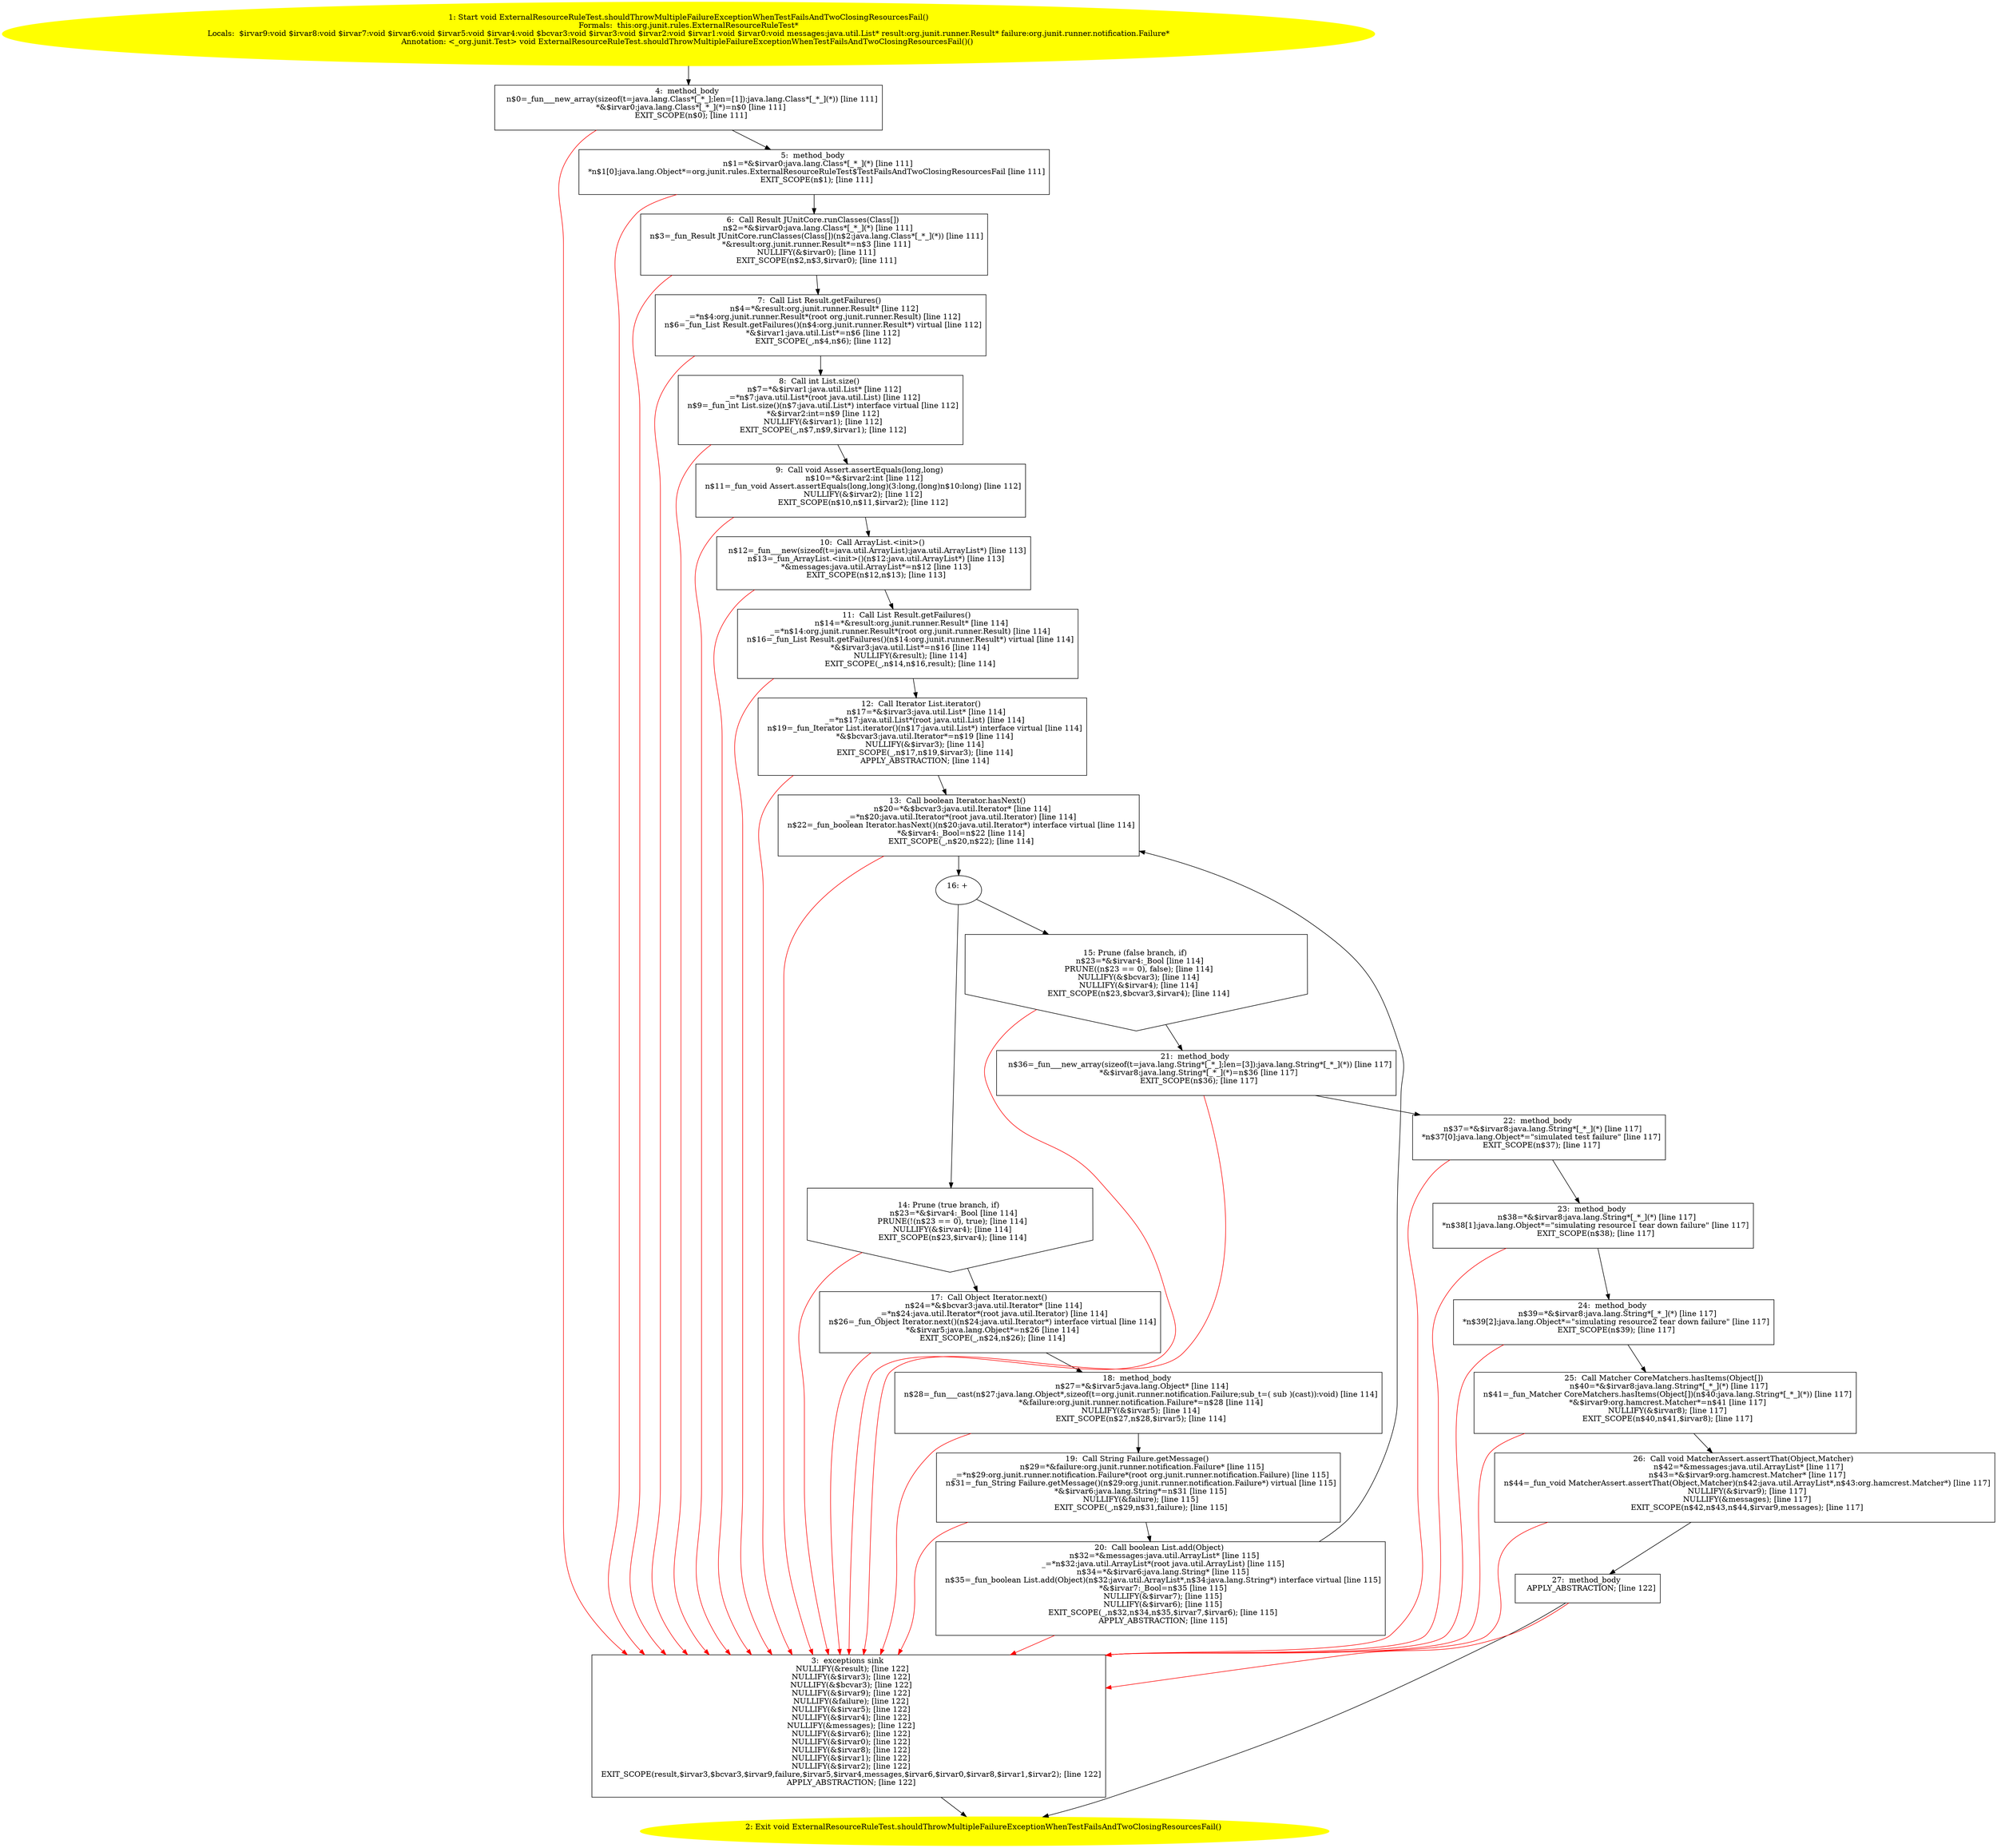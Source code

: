 /* @generated */
digraph cfg {
"org.junit.rules.ExternalResourceRuleTest.shouldThrowMultipleFailureExceptionWhenTestFailsAndTwoClosi.bf6d9b2c821e7cfa276c9d7b643176a3_1" [label="1: Start void ExternalResourceRuleTest.shouldThrowMultipleFailureExceptionWhenTestFailsAndTwoClosingResourcesFail()\nFormals:  this:org.junit.rules.ExternalResourceRuleTest*\nLocals:  $irvar9:void $irvar8:void $irvar7:void $irvar6:void $irvar5:void $irvar4:void $bcvar3:void $irvar3:void $irvar2:void $irvar1:void $irvar0:void messages:java.util.List* result:org.junit.runner.Result* failure:org.junit.runner.notification.Failure*\nAnnotation: <_org.junit.Test> void ExternalResourceRuleTest.shouldThrowMultipleFailureExceptionWhenTestFailsAndTwoClosingResourcesFail()() \n  " color=yellow style=filled]
	

	 "org.junit.rules.ExternalResourceRuleTest.shouldThrowMultipleFailureExceptionWhenTestFailsAndTwoClosi.bf6d9b2c821e7cfa276c9d7b643176a3_1" -> "org.junit.rules.ExternalResourceRuleTest.shouldThrowMultipleFailureExceptionWhenTestFailsAndTwoClosi.bf6d9b2c821e7cfa276c9d7b643176a3_4" ;
"org.junit.rules.ExternalResourceRuleTest.shouldThrowMultipleFailureExceptionWhenTestFailsAndTwoClosi.bf6d9b2c821e7cfa276c9d7b643176a3_2" [label="2: Exit void ExternalResourceRuleTest.shouldThrowMultipleFailureExceptionWhenTestFailsAndTwoClosingResourcesFail() \n  " color=yellow style=filled]
	

"org.junit.rules.ExternalResourceRuleTest.shouldThrowMultipleFailureExceptionWhenTestFailsAndTwoClosi.bf6d9b2c821e7cfa276c9d7b643176a3_3" [label="3:  exceptions sink \n   NULLIFY(&result); [line 122]\n  NULLIFY(&$irvar3); [line 122]\n  NULLIFY(&$bcvar3); [line 122]\n  NULLIFY(&$irvar9); [line 122]\n  NULLIFY(&failure); [line 122]\n  NULLIFY(&$irvar5); [line 122]\n  NULLIFY(&$irvar4); [line 122]\n  NULLIFY(&messages); [line 122]\n  NULLIFY(&$irvar6); [line 122]\n  NULLIFY(&$irvar0); [line 122]\n  NULLIFY(&$irvar8); [line 122]\n  NULLIFY(&$irvar1); [line 122]\n  NULLIFY(&$irvar2); [line 122]\n  EXIT_SCOPE(result,$irvar3,$bcvar3,$irvar9,failure,$irvar5,$irvar4,messages,$irvar6,$irvar0,$irvar8,$irvar1,$irvar2); [line 122]\n  APPLY_ABSTRACTION; [line 122]\n " shape="box"]
	

	 "org.junit.rules.ExternalResourceRuleTest.shouldThrowMultipleFailureExceptionWhenTestFailsAndTwoClosi.bf6d9b2c821e7cfa276c9d7b643176a3_3" -> "org.junit.rules.ExternalResourceRuleTest.shouldThrowMultipleFailureExceptionWhenTestFailsAndTwoClosi.bf6d9b2c821e7cfa276c9d7b643176a3_2" ;
"org.junit.rules.ExternalResourceRuleTest.shouldThrowMultipleFailureExceptionWhenTestFailsAndTwoClosi.bf6d9b2c821e7cfa276c9d7b643176a3_4" [label="4:  method_body \n   n$0=_fun___new_array(sizeof(t=java.lang.Class*[_*_];len=[1]):java.lang.Class*[_*_](*)) [line 111]\n  *&$irvar0:java.lang.Class*[_*_](*)=n$0 [line 111]\n  EXIT_SCOPE(n$0); [line 111]\n " shape="box"]
	

	 "org.junit.rules.ExternalResourceRuleTest.shouldThrowMultipleFailureExceptionWhenTestFailsAndTwoClosi.bf6d9b2c821e7cfa276c9d7b643176a3_4" -> "org.junit.rules.ExternalResourceRuleTest.shouldThrowMultipleFailureExceptionWhenTestFailsAndTwoClosi.bf6d9b2c821e7cfa276c9d7b643176a3_5" ;
	 "org.junit.rules.ExternalResourceRuleTest.shouldThrowMultipleFailureExceptionWhenTestFailsAndTwoClosi.bf6d9b2c821e7cfa276c9d7b643176a3_4" -> "org.junit.rules.ExternalResourceRuleTest.shouldThrowMultipleFailureExceptionWhenTestFailsAndTwoClosi.bf6d9b2c821e7cfa276c9d7b643176a3_3" [color="red" ];
"org.junit.rules.ExternalResourceRuleTest.shouldThrowMultipleFailureExceptionWhenTestFailsAndTwoClosi.bf6d9b2c821e7cfa276c9d7b643176a3_5" [label="5:  method_body \n   n$1=*&$irvar0:java.lang.Class*[_*_](*) [line 111]\n  *n$1[0]:java.lang.Object*=org.junit.rules.ExternalResourceRuleTest$TestFailsAndTwoClosingResourcesFail [line 111]\n  EXIT_SCOPE(n$1); [line 111]\n " shape="box"]
	

	 "org.junit.rules.ExternalResourceRuleTest.shouldThrowMultipleFailureExceptionWhenTestFailsAndTwoClosi.bf6d9b2c821e7cfa276c9d7b643176a3_5" -> "org.junit.rules.ExternalResourceRuleTest.shouldThrowMultipleFailureExceptionWhenTestFailsAndTwoClosi.bf6d9b2c821e7cfa276c9d7b643176a3_6" ;
	 "org.junit.rules.ExternalResourceRuleTest.shouldThrowMultipleFailureExceptionWhenTestFailsAndTwoClosi.bf6d9b2c821e7cfa276c9d7b643176a3_5" -> "org.junit.rules.ExternalResourceRuleTest.shouldThrowMultipleFailureExceptionWhenTestFailsAndTwoClosi.bf6d9b2c821e7cfa276c9d7b643176a3_3" [color="red" ];
"org.junit.rules.ExternalResourceRuleTest.shouldThrowMultipleFailureExceptionWhenTestFailsAndTwoClosi.bf6d9b2c821e7cfa276c9d7b643176a3_6" [label="6:  Call Result JUnitCore.runClasses(Class[]) \n   n$2=*&$irvar0:java.lang.Class*[_*_](*) [line 111]\n  n$3=_fun_Result JUnitCore.runClasses(Class[])(n$2:java.lang.Class*[_*_](*)) [line 111]\n  *&result:org.junit.runner.Result*=n$3 [line 111]\n  NULLIFY(&$irvar0); [line 111]\n  EXIT_SCOPE(n$2,n$3,$irvar0); [line 111]\n " shape="box"]
	

	 "org.junit.rules.ExternalResourceRuleTest.shouldThrowMultipleFailureExceptionWhenTestFailsAndTwoClosi.bf6d9b2c821e7cfa276c9d7b643176a3_6" -> "org.junit.rules.ExternalResourceRuleTest.shouldThrowMultipleFailureExceptionWhenTestFailsAndTwoClosi.bf6d9b2c821e7cfa276c9d7b643176a3_7" ;
	 "org.junit.rules.ExternalResourceRuleTest.shouldThrowMultipleFailureExceptionWhenTestFailsAndTwoClosi.bf6d9b2c821e7cfa276c9d7b643176a3_6" -> "org.junit.rules.ExternalResourceRuleTest.shouldThrowMultipleFailureExceptionWhenTestFailsAndTwoClosi.bf6d9b2c821e7cfa276c9d7b643176a3_3" [color="red" ];
"org.junit.rules.ExternalResourceRuleTest.shouldThrowMultipleFailureExceptionWhenTestFailsAndTwoClosi.bf6d9b2c821e7cfa276c9d7b643176a3_7" [label="7:  Call List Result.getFailures() \n   n$4=*&result:org.junit.runner.Result* [line 112]\n  _=*n$4:org.junit.runner.Result*(root org.junit.runner.Result) [line 112]\n  n$6=_fun_List Result.getFailures()(n$4:org.junit.runner.Result*) virtual [line 112]\n  *&$irvar1:java.util.List*=n$6 [line 112]\n  EXIT_SCOPE(_,n$4,n$6); [line 112]\n " shape="box"]
	

	 "org.junit.rules.ExternalResourceRuleTest.shouldThrowMultipleFailureExceptionWhenTestFailsAndTwoClosi.bf6d9b2c821e7cfa276c9d7b643176a3_7" -> "org.junit.rules.ExternalResourceRuleTest.shouldThrowMultipleFailureExceptionWhenTestFailsAndTwoClosi.bf6d9b2c821e7cfa276c9d7b643176a3_8" ;
	 "org.junit.rules.ExternalResourceRuleTest.shouldThrowMultipleFailureExceptionWhenTestFailsAndTwoClosi.bf6d9b2c821e7cfa276c9d7b643176a3_7" -> "org.junit.rules.ExternalResourceRuleTest.shouldThrowMultipleFailureExceptionWhenTestFailsAndTwoClosi.bf6d9b2c821e7cfa276c9d7b643176a3_3" [color="red" ];
"org.junit.rules.ExternalResourceRuleTest.shouldThrowMultipleFailureExceptionWhenTestFailsAndTwoClosi.bf6d9b2c821e7cfa276c9d7b643176a3_8" [label="8:  Call int List.size() \n   n$7=*&$irvar1:java.util.List* [line 112]\n  _=*n$7:java.util.List*(root java.util.List) [line 112]\n  n$9=_fun_int List.size()(n$7:java.util.List*) interface virtual [line 112]\n  *&$irvar2:int=n$9 [line 112]\n  NULLIFY(&$irvar1); [line 112]\n  EXIT_SCOPE(_,n$7,n$9,$irvar1); [line 112]\n " shape="box"]
	

	 "org.junit.rules.ExternalResourceRuleTest.shouldThrowMultipleFailureExceptionWhenTestFailsAndTwoClosi.bf6d9b2c821e7cfa276c9d7b643176a3_8" -> "org.junit.rules.ExternalResourceRuleTest.shouldThrowMultipleFailureExceptionWhenTestFailsAndTwoClosi.bf6d9b2c821e7cfa276c9d7b643176a3_9" ;
	 "org.junit.rules.ExternalResourceRuleTest.shouldThrowMultipleFailureExceptionWhenTestFailsAndTwoClosi.bf6d9b2c821e7cfa276c9d7b643176a3_8" -> "org.junit.rules.ExternalResourceRuleTest.shouldThrowMultipleFailureExceptionWhenTestFailsAndTwoClosi.bf6d9b2c821e7cfa276c9d7b643176a3_3" [color="red" ];
"org.junit.rules.ExternalResourceRuleTest.shouldThrowMultipleFailureExceptionWhenTestFailsAndTwoClosi.bf6d9b2c821e7cfa276c9d7b643176a3_9" [label="9:  Call void Assert.assertEquals(long,long) \n   n$10=*&$irvar2:int [line 112]\n  n$11=_fun_void Assert.assertEquals(long,long)(3:long,(long)n$10:long) [line 112]\n  NULLIFY(&$irvar2); [line 112]\n  EXIT_SCOPE(n$10,n$11,$irvar2); [line 112]\n " shape="box"]
	

	 "org.junit.rules.ExternalResourceRuleTest.shouldThrowMultipleFailureExceptionWhenTestFailsAndTwoClosi.bf6d9b2c821e7cfa276c9d7b643176a3_9" -> "org.junit.rules.ExternalResourceRuleTest.shouldThrowMultipleFailureExceptionWhenTestFailsAndTwoClosi.bf6d9b2c821e7cfa276c9d7b643176a3_10" ;
	 "org.junit.rules.ExternalResourceRuleTest.shouldThrowMultipleFailureExceptionWhenTestFailsAndTwoClosi.bf6d9b2c821e7cfa276c9d7b643176a3_9" -> "org.junit.rules.ExternalResourceRuleTest.shouldThrowMultipleFailureExceptionWhenTestFailsAndTwoClosi.bf6d9b2c821e7cfa276c9d7b643176a3_3" [color="red" ];
"org.junit.rules.ExternalResourceRuleTest.shouldThrowMultipleFailureExceptionWhenTestFailsAndTwoClosi.bf6d9b2c821e7cfa276c9d7b643176a3_10" [label="10:  Call ArrayList.<init>() \n   n$12=_fun___new(sizeof(t=java.util.ArrayList):java.util.ArrayList*) [line 113]\n  n$13=_fun_ArrayList.<init>()(n$12:java.util.ArrayList*) [line 113]\n  *&messages:java.util.ArrayList*=n$12 [line 113]\n  EXIT_SCOPE(n$12,n$13); [line 113]\n " shape="box"]
	

	 "org.junit.rules.ExternalResourceRuleTest.shouldThrowMultipleFailureExceptionWhenTestFailsAndTwoClosi.bf6d9b2c821e7cfa276c9d7b643176a3_10" -> "org.junit.rules.ExternalResourceRuleTest.shouldThrowMultipleFailureExceptionWhenTestFailsAndTwoClosi.bf6d9b2c821e7cfa276c9d7b643176a3_11" ;
	 "org.junit.rules.ExternalResourceRuleTest.shouldThrowMultipleFailureExceptionWhenTestFailsAndTwoClosi.bf6d9b2c821e7cfa276c9d7b643176a3_10" -> "org.junit.rules.ExternalResourceRuleTest.shouldThrowMultipleFailureExceptionWhenTestFailsAndTwoClosi.bf6d9b2c821e7cfa276c9d7b643176a3_3" [color="red" ];
"org.junit.rules.ExternalResourceRuleTest.shouldThrowMultipleFailureExceptionWhenTestFailsAndTwoClosi.bf6d9b2c821e7cfa276c9d7b643176a3_11" [label="11:  Call List Result.getFailures() \n   n$14=*&result:org.junit.runner.Result* [line 114]\n  _=*n$14:org.junit.runner.Result*(root org.junit.runner.Result) [line 114]\n  n$16=_fun_List Result.getFailures()(n$14:org.junit.runner.Result*) virtual [line 114]\n  *&$irvar3:java.util.List*=n$16 [line 114]\n  NULLIFY(&result); [line 114]\n  EXIT_SCOPE(_,n$14,n$16,result); [line 114]\n " shape="box"]
	

	 "org.junit.rules.ExternalResourceRuleTest.shouldThrowMultipleFailureExceptionWhenTestFailsAndTwoClosi.bf6d9b2c821e7cfa276c9d7b643176a3_11" -> "org.junit.rules.ExternalResourceRuleTest.shouldThrowMultipleFailureExceptionWhenTestFailsAndTwoClosi.bf6d9b2c821e7cfa276c9d7b643176a3_12" ;
	 "org.junit.rules.ExternalResourceRuleTest.shouldThrowMultipleFailureExceptionWhenTestFailsAndTwoClosi.bf6d9b2c821e7cfa276c9d7b643176a3_11" -> "org.junit.rules.ExternalResourceRuleTest.shouldThrowMultipleFailureExceptionWhenTestFailsAndTwoClosi.bf6d9b2c821e7cfa276c9d7b643176a3_3" [color="red" ];
"org.junit.rules.ExternalResourceRuleTest.shouldThrowMultipleFailureExceptionWhenTestFailsAndTwoClosi.bf6d9b2c821e7cfa276c9d7b643176a3_12" [label="12:  Call Iterator List.iterator() \n   n$17=*&$irvar3:java.util.List* [line 114]\n  _=*n$17:java.util.List*(root java.util.List) [line 114]\n  n$19=_fun_Iterator List.iterator()(n$17:java.util.List*) interface virtual [line 114]\n  *&$bcvar3:java.util.Iterator*=n$19 [line 114]\n  NULLIFY(&$irvar3); [line 114]\n  EXIT_SCOPE(_,n$17,n$19,$irvar3); [line 114]\n  APPLY_ABSTRACTION; [line 114]\n " shape="box"]
	

	 "org.junit.rules.ExternalResourceRuleTest.shouldThrowMultipleFailureExceptionWhenTestFailsAndTwoClosi.bf6d9b2c821e7cfa276c9d7b643176a3_12" -> "org.junit.rules.ExternalResourceRuleTest.shouldThrowMultipleFailureExceptionWhenTestFailsAndTwoClosi.bf6d9b2c821e7cfa276c9d7b643176a3_13" ;
	 "org.junit.rules.ExternalResourceRuleTest.shouldThrowMultipleFailureExceptionWhenTestFailsAndTwoClosi.bf6d9b2c821e7cfa276c9d7b643176a3_12" -> "org.junit.rules.ExternalResourceRuleTest.shouldThrowMultipleFailureExceptionWhenTestFailsAndTwoClosi.bf6d9b2c821e7cfa276c9d7b643176a3_3" [color="red" ];
"org.junit.rules.ExternalResourceRuleTest.shouldThrowMultipleFailureExceptionWhenTestFailsAndTwoClosi.bf6d9b2c821e7cfa276c9d7b643176a3_13" [label="13:  Call boolean Iterator.hasNext() \n   n$20=*&$bcvar3:java.util.Iterator* [line 114]\n  _=*n$20:java.util.Iterator*(root java.util.Iterator) [line 114]\n  n$22=_fun_boolean Iterator.hasNext()(n$20:java.util.Iterator*) interface virtual [line 114]\n  *&$irvar4:_Bool=n$22 [line 114]\n  EXIT_SCOPE(_,n$20,n$22); [line 114]\n " shape="box"]
	

	 "org.junit.rules.ExternalResourceRuleTest.shouldThrowMultipleFailureExceptionWhenTestFailsAndTwoClosi.bf6d9b2c821e7cfa276c9d7b643176a3_13" -> "org.junit.rules.ExternalResourceRuleTest.shouldThrowMultipleFailureExceptionWhenTestFailsAndTwoClosi.bf6d9b2c821e7cfa276c9d7b643176a3_16" ;
	 "org.junit.rules.ExternalResourceRuleTest.shouldThrowMultipleFailureExceptionWhenTestFailsAndTwoClosi.bf6d9b2c821e7cfa276c9d7b643176a3_13" -> "org.junit.rules.ExternalResourceRuleTest.shouldThrowMultipleFailureExceptionWhenTestFailsAndTwoClosi.bf6d9b2c821e7cfa276c9d7b643176a3_3" [color="red" ];
"org.junit.rules.ExternalResourceRuleTest.shouldThrowMultipleFailureExceptionWhenTestFailsAndTwoClosi.bf6d9b2c821e7cfa276c9d7b643176a3_14" [label="14: Prune (true branch, if) \n   n$23=*&$irvar4:_Bool [line 114]\n  PRUNE(!(n$23 == 0), true); [line 114]\n  NULLIFY(&$irvar4); [line 114]\n  EXIT_SCOPE(n$23,$irvar4); [line 114]\n " shape="invhouse"]
	

	 "org.junit.rules.ExternalResourceRuleTest.shouldThrowMultipleFailureExceptionWhenTestFailsAndTwoClosi.bf6d9b2c821e7cfa276c9d7b643176a3_14" -> "org.junit.rules.ExternalResourceRuleTest.shouldThrowMultipleFailureExceptionWhenTestFailsAndTwoClosi.bf6d9b2c821e7cfa276c9d7b643176a3_17" ;
	 "org.junit.rules.ExternalResourceRuleTest.shouldThrowMultipleFailureExceptionWhenTestFailsAndTwoClosi.bf6d9b2c821e7cfa276c9d7b643176a3_14" -> "org.junit.rules.ExternalResourceRuleTest.shouldThrowMultipleFailureExceptionWhenTestFailsAndTwoClosi.bf6d9b2c821e7cfa276c9d7b643176a3_3" [color="red" ];
"org.junit.rules.ExternalResourceRuleTest.shouldThrowMultipleFailureExceptionWhenTestFailsAndTwoClosi.bf6d9b2c821e7cfa276c9d7b643176a3_15" [label="15: Prune (false branch, if) \n   n$23=*&$irvar4:_Bool [line 114]\n  PRUNE((n$23 == 0), false); [line 114]\n  NULLIFY(&$bcvar3); [line 114]\n  NULLIFY(&$irvar4); [line 114]\n  EXIT_SCOPE(n$23,$bcvar3,$irvar4); [line 114]\n " shape="invhouse"]
	

	 "org.junit.rules.ExternalResourceRuleTest.shouldThrowMultipleFailureExceptionWhenTestFailsAndTwoClosi.bf6d9b2c821e7cfa276c9d7b643176a3_15" -> "org.junit.rules.ExternalResourceRuleTest.shouldThrowMultipleFailureExceptionWhenTestFailsAndTwoClosi.bf6d9b2c821e7cfa276c9d7b643176a3_21" ;
	 "org.junit.rules.ExternalResourceRuleTest.shouldThrowMultipleFailureExceptionWhenTestFailsAndTwoClosi.bf6d9b2c821e7cfa276c9d7b643176a3_15" -> "org.junit.rules.ExternalResourceRuleTest.shouldThrowMultipleFailureExceptionWhenTestFailsAndTwoClosi.bf6d9b2c821e7cfa276c9d7b643176a3_3" [color="red" ];
"org.junit.rules.ExternalResourceRuleTest.shouldThrowMultipleFailureExceptionWhenTestFailsAndTwoClosi.bf6d9b2c821e7cfa276c9d7b643176a3_16" [label="16: + \n  " ]
	

	 "org.junit.rules.ExternalResourceRuleTest.shouldThrowMultipleFailureExceptionWhenTestFailsAndTwoClosi.bf6d9b2c821e7cfa276c9d7b643176a3_16" -> "org.junit.rules.ExternalResourceRuleTest.shouldThrowMultipleFailureExceptionWhenTestFailsAndTwoClosi.bf6d9b2c821e7cfa276c9d7b643176a3_14" ;
	 "org.junit.rules.ExternalResourceRuleTest.shouldThrowMultipleFailureExceptionWhenTestFailsAndTwoClosi.bf6d9b2c821e7cfa276c9d7b643176a3_16" -> "org.junit.rules.ExternalResourceRuleTest.shouldThrowMultipleFailureExceptionWhenTestFailsAndTwoClosi.bf6d9b2c821e7cfa276c9d7b643176a3_15" ;
"org.junit.rules.ExternalResourceRuleTest.shouldThrowMultipleFailureExceptionWhenTestFailsAndTwoClosi.bf6d9b2c821e7cfa276c9d7b643176a3_17" [label="17:  Call Object Iterator.next() \n   n$24=*&$bcvar3:java.util.Iterator* [line 114]\n  _=*n$24:java.util.Iterator*(root java.util.Iterator) [line 114]\n  n$26=_fun_Object Iterator.next()(n$24:java.util.Iterator*) interface virtual [line 114]\n  *&$irvar5:java.lang.Object*=n$26 [line 114]\n  EXIT_SCOPE(_,n$24,n$26); [line 114]\n " shape="box"]
	

	 "org.junit.rules.ExternalResourceRuleTest.shouldThrowMultipleFailureExceptionWhenTestFailsAndTwoClosi.bf6d9b2c821e7cfa276c9d7b643176a3_17" -> "org.junit.rules.ExternalResourceRuleTest.shouldThrowMultipleFailureExceptionWhenTestFailsAndTwoClosi.bf6d9b2c821e7cfa276c9d7b643176a3_18" ;
	 "org.junit.rules.ExternalResourceRuleTest.shouldThrowMultipleFailureExceptionWhenTestFailsAndTwoClosi.bf6d9b2c821e7cfa276c9d7b643176a3_17" -> "org.junit.rules.ExternalResourceRuleTest.shouldThrowMultipleFailureExceptionWhenTestFailsAndTwoClosi.bf6d9b2c821e7cfa276c9d7b643176a3_3" [color="red" ];
"org.junit.rules.ExternalResourceRuleTest.shouldThrowMultipleFailureExceptionWhenTestFailsAndTwoClosi.bf6d9b2c821e7cfa276c9d7b643176a3_18" [label="18:  method_body \n   n$27=*&$irvar5:java.lang.Object* [line 114]\n  n$28=_fun___cast(n$27:java.lang.Object*,sizeof(t=org.junit.runner.notification.Failure;sub_t=( sub )(cast)):void) [line 114]\n  *&failure:org.junit.runner.notification.Failure*=n$28 [line 114]\n  NULLIFY(&$irvar5); [line 114]\n  EXIT_SCOPE(n$27,n$28,$irvar5); [line 114]\n " shape="box"]
	

	 "org.junit.rules.ExternalResourceRuleTest.shouldThrowMultipleFailureExceptionWhenTestFailsAndTwoClosi.bf6d9b2c821e7cfa276c9d7b643176a3_18" -> "org.junit.rules.ExternalResourceRuleTest.shouldThrowMultipleFailureExceptionWhenTestFailsAndTwoClosi.bf6d9b2c821e7cfa276c9d7b643176a3_19" ;
	 "org.junit.rules.ExternalResourceRuleTest.shouldThrowMultipleFailureExceptionWhenTestFailsAndTwoClosi.bf6d9b2c821e7cfa276c9d7b643176a3_18" -> "org.junit.rules.ExternalResourceRuleTest.shouldThrowMultipleFailureExceptionWhenTestFailsAndTwoClosi.bf6d9b2c821e7cfa276c9d7b643176a3_3" [color="red" ];
"org.junit.rules.ExternalResourceRuleTest.shouldThrowMultipleFailureExceptionWhenTestFailsAndTwoClosi.bf6d9b2c821e7cfa276c9d7b643176a3_19" [label="19:  Call String Failure.getMessage() \n   n$29=*&failure:org.junit.runner.notification.Failure* [line 115]\n  _=*n$29:org.junit.runner.notification.Failure*(root org.junit.runner.notification.Failure) [line 115]\n  n$31=_fun_String Failure.getMessage()(n$29:org.junit.runner.notification.Failure*) virtual [line 115]\n  *&$irvar6:java.lang.String*=n$31 [line 115]\n  NULLIFY(&failure); [line 115]\n  EXIT_SCOPE(_,n$29,n$31,failure); [line 115]\n " shape="box"]
	

	 "org.junit.rules.ExternalResourceRuleTest.shouldThrowMultipleFailureExceptionWhenTestFailsAndTwoClosi.bf6d9b2c821e7cfa276c9d7b643176a3_19" -> "org.junit.rules.ExternalResourceRuleTest.shouldThrowMultipleFailureExceptionWhenTestFailsAndTwoClosi.bf6d9b2c821e7cfa276c9d7b643176a3_20" ;
	 "org.junit.rules.ExternalResourceRuleTest.shouldThrowMultipleFailureExceptionWhenTestFailsAndTwoClosi.bf6d9b2c821e7cfa276c9d7b643176a3_19" -> "org.junit.rules.ExternalResourceRuleTest.shouldThrowMultipleFailureExceptionWhenTestFailsAndTwoClosi.bf6d9b2c821e7cfa276c9d7b643176a3_3" [color="red" ];
"org.junit.rules.ExternalResourceRuleTest.shouldThrowMultipleFailureExceptionWhenTestFailsAndTwoClosi.bf6d9b2c821e7cfa276c9d7b643176a3_20" [label="20:  Call boolean List.add(Object) \n   n$32=*&messages:java.util.ArrayList* [line 115]\n  _=*n$32:java.util.ArrayList*(root java.util.ArrayList) [line 115]\n  n$34=*&$irvar6:java.lang.String* [line 115]\n  n$35=_fun_boolean List.add(Object)(n$32:java.util.ArrayList*,n$34:java.lang.String*) interface virtual [line 115]\n  *&$irvar7:_Bool=n$35 [line 115]\n  NULLIFY(&$irvar7); [line 115]\n  NULLIFY(&$irvar6); [line 115]\n  EXIT_SCOPE(_,n$32,n$34,n$35,$irvar7,$irvar6); [line 115]\n  APPLY_ABSTRACTION; [line 115]\n " shape="box"]
	

	 "org.junit.rules.ExternalResourceRuleTest.shouldThrowMultipleFailureExceptionWhenTestFailsAndTwoClosi.bf6d9b2c821e7cfa276c9d7b643176a3_20" -> "org.junit.rules.ExternalResourceRuleTest.shouldThrowMultipleFailureExceptionWhenTestFailsAndTwoClosi.bf6d9b2c821e7cfa276c9d7b643176a3_13" ;
	 "org.junit.rules.ExternalResourceRuleTest.shouldThrowMultipleFailureExceptionWhenTestFailsAndTwoClosi.bf6d9b2c821e7cfa276c9d7b643176a3_20" -> "org.junit.rules.ExternalResourceRuleTest.shouldThrowMultipleFailureExceptionWhenTestFailsAndTwoClosi.bf6d9b2c821e7cfa276c9d7b643176a3_3" [color="red" ];
"org.junit.rules.ExternalResourceRuleTest.shouldThrowMultipleFailureExceptionWhenTestFailsAndTwoClosi.bf6d9b2c821e7cfa276c9d7b643176a3_21" [label="21:  method_body \n   n$36=_fun___new_array(sizeof(t=java.lang.String*[_*_];len=[3]):java.lang.String*[_*_](*)) [line 117]\n  *&$irvar8:java.lang.String*[_*_](*)=n$36 [line 117]\n  EXIT_SCOPE(n$36); [line 117]\n " shape="box"]
	

	 "org.junit.rules.ExternalResourceRuleTest.shouldThrowMultipleFailureExceptionWhenTestFailsAndTwoClosi.bf6d9b2c821e7cfa276c9d7b643176a3_21" -> "org.junit.rules.ExternalResourceRuleTest.shouldThrowMultipleFailureExceptionWhenTestFailsAndTwoClosi.bf6d9b2c821e7cfa276c9d7b643176a3_22" ;
	 "org.junit.rules.ExternalResourceRuleTest.shouldThrowMultipleFailureExceptionWhenTestFailsAndTwoClosi.bf6d9b2c821e7cfa276c9d7b643176a3_21" -> "org.junit.rules.ExternalResourceRuleTest.shouldThrowMultipleFailureExceptionWhenTestFailsAndTwoClosi.bf6d9b2c821e7cfa276c9d7b643176a3_3" [color="red" ];
"org.junit.rules.ExternalResourceRuleTest.shouldThrowMultipleFailureExceptionWhenTestFailsAndTwoClosi.bf6d9b2c821e7cfa276c9d7b643176a3_22" [label="22:  method_body \n   n$37=*&$irvar8:java.lang.String*[_*_](*) [line 117]\n  *n$37[0]:java.lang.Object*=\"simulated test failure\" [line 117]\n  EXIT_SCOPE(n$37); [line 117]\n " shape="box"]
	

	 "org.junit.rules.ExternalResourceRuleTest.shouldThrowMultipleFailureExceptionWhenTestFailsAndTwoClosi.bf6d9b2c821e7cfa276c9d7b643176a3_22" -> "org.junit.rules.ExternalResourceRuleTest.shouldThrowMultipleFailureExceptionWhenTestFailsAndTwoClosi.bf6d9b2c821e7cfa276c9d7b643176a3_23" ;
	 "org.junit.rules.ExternalResourceRuleTest.shouldThrowMultipleFailureExceptionWhenTestFailsAndTwoClosi.bf6d9b2c821e7cfa276c9d7b643176a3_22" -> "org.junit.rules.ExternalResourceRuleTest.shouldThrowMultipleFailureExceptionWhenTestFailsAndTwoClosi.bf6d9b2c821e7cfa276c9d7b643176a3_3" [color="red" ];
"org.junit.rules.ExternalResourceRuleTest.shouldThrowMultipleFailureExceptionWhenTestFailsAndTwoClosi.bf6d9b2c821e7cfa276c9d7b643176a3_23" [label="23:  method_body \n   n$38=*&$irvar8:java.lang.String*[_*_](*) [line 117]\n  *n$38[1]:java.lang.Object*=\"simulating resource1 tear down failure\" [line 117]\n  EXIT_SCOPE(n$38); [line 117]\n " shape="box"]
	

	 "org.junit.rules.ExternalResourceRuleTest.shouldThrowMultipleFailureExceptionWhenTestFailsAndTwoClosi.bf6d9b2c821e7cfa276c9d7b643176a3_23" -> "org.junit.rules.ExternalResourceRuleTest.shouldThrowMultipleFailureExceptionWhenTestFailsAndTwoClosi.bf6d9b2c821e7cfa276c9d7b643176a3_24" ;
	 "org.junit.rules.ExternalResourceRuleTest.shouldThrowMultipleFailureExceptionWhenTestFailsAndTwoClosi.bf6d9b2c821e7cfa276c9d7b643176a3_23" -> "org.junit.rules.ExternalResourceRuleTest.shouldThrowMultipleFailureExceptionWhenTestFailsAndTwoClosi.bf6d9b2c821e7cfa276c9d7b643176a3_3" [color="red" ];
"org.junit.rules.ExternalResourceRuleTest.shouldThrowMultipleFailureExceptionWhenTestFailsAndTwoClosi.bf6d9b2c821e7cfa276c9d7b643176a3_24" [label="24:  method_body \n   n$39=*&$irvar8:java.lang.String*[_*_](*) [line 117]\n  *n$39[2]:java.lang.Object*=\"simulating resource2 tear down failure\" [line 117]\n  EXIT_SCOPE(n$39); [line 117]\n " shape="box"]
	

	 "org.junit.rules.ExternalResourceRuleTest.shouldThrowMultipleFailureExceptionWhenTestFailsAndTwoClosi.bf6d9b2c821e7cfa276c9d7b643176a3_24" -> "org.junit.rules.ExternalResourceRuleTest.shouldThrowMultipleFailureExceptionWhenTestFailsAndTwoClosi.bf6d9b2c821e7cfa276c9d7b643176a3_25" ;
	 "org.junit.rules.ExternalResourceRuleTest.shouldThrowMultipleFailureExceptionWhenTestFailsAndTwoClosi.bf6d9b2c821e7cfa276c9d7b643176a3_24" -> "org.junit.rules.ExternalResourceRuleTest.shouldThrowMultipleFailureExceptionWhenTestFailsAndTwoClosi.bf6d9b2c821e7cfa276c9d7b643176a3_3" [color="red" ];
"org.junit.rules.ExternalResourceRuleTest.shouldThrowMultipleFailureExceptionWhenTestFailsAndTwoClosi.bf6d9b2c821e7cfa276c9d7b643176a3_25" [label="25:  Call Matcher CoreMatchers.hasItems(Object[]) \n   n$40=*&$irvar8:java.lang.String*[_*_](*) [line 117]\n  n$41=_fun_Matcher CoreMatchers.hasItems(Object[])(n$40:java.lang.String*[_*_](*)) [line 117]\n  *&$irvar9:org.hamcrest.Matcher*=n$41 [line 117]\n  NULLIFY(&$irvar8); [line 117]\n  EXIT_SCOPE(n$40,n$41,$irvar8); [line 117]\n " shape="box"]
	

	 "org.junit.rules.ExternalResourceRuleTest.shouldThrowMultipleFailureExceptionWhenTestFailsAndTwoClosi.bf6d9b2c821e7cfa276c9d7b643176a3_25" -> "org.junit.rules.ExternalResourceRuleTest.shouldThrowMultipleFailureExceptionWhenTestFailsAndTwoClosi.bf6d9b2c821e7cfa276c9d7b643176a3_26" ;
	 "org.junit.rules.ExternalResourceRuleTest.shouldThrowMultipleFailureExceptionWhenTestFailsAndTwoClosi.bf6d9b2c821e7cfa276c9d7b643176a3_25" -> "org.junit.rules.ExternalResourceRuleTest.shouldThrowMultipleFailureExceptionWhenTestFailsAndTwoClosi.bf6d9b2c821e7cfa276c9d7b643176a3_3" [color="red" ];
"org.junit.rules.ExternalResourceRuleTest.shouldThrowMultipleFailureExceptionWhenTestFailsAndTwoClosi.bf6d9b2c821e7cfa276c9d7b643176a3_26" [label="26:  Call void MatcherAssert.assertThat(Object,Matcher) \n   n$42=*&messages:java.util.ArrayList* [line 117]\n  n$43=*&$irvar9:org.hamcrest.Matcher* [line 117]\n  n$44=_fun_void MatcherAssert.assertThat(Object,Matcher)(n$42:java.util.ArrayList*,n$43:org.hamcrest.Matcher*) [line 117]\n  NULLIFY(&$irvar9); [line 117]\n  NULLIFY(&messages); [line 117]\n  EXIT_SCOPE(n$42,n$43,n$44,$irvar9,messages); [line 117]\n " shape="box"]
	

	 "org.junit.rules.ExternalResourceRuleTest.shouldThrowMultipleFailureExceptionWhenTestFailsAndTwoClosi.bf6d9b2c821e7cfa276c9d7b643176a3_26" -> "org.junit.rules.ExternalResourceRuleTest.shouldThrowMultipleFailureExceptionWhenTestFailsAndTwoClosi.bf6d9b2c821e7cfa276c9d7b643176a3_27" ;
	 "org.junit.rules.ExternalResourceRuleTest.shouldThrowMultipleFailureExceptionWhenTestFailsAndTwoClosi.bf6d9b2c821e7cfa276c9d7b643176a3_26" -> "org.junit.rules.ExternalResourceRuleTest.shouldThrowMultipleFailureExceptionWhenTestFailsAndTwoClosi.bf6d9b2c821e7cfa276c9d7b643176a3_3" [color="red" ];
"org.junit.rules.ExternalResourceRuleTest.shouldThrowMultipleFailureExceptionWhenTestFailsAndTwoClosi.bf6d9b2c821e7cfa276c9d7b643176a3_27" [label="27:  method_body \n   APPLY_ABSTRACTION; [line 122]\n " shape="box"]
	

	 "org.junit.rules.ExternalResourceRuleTest.shouldThrowMultipleFailureExceptionWhenTestFailsAndTwoClosi.bf6d9b2c821e7cfa276c9d7b643176a3_27" -> "org.junit.rules.ExternalResourceRuleTest.shouldThrowMultipleFailureExceptionWhenTestFailsAndTwoClosi.bf6d9b2c821e7cfa276c9d7b643176a3_2" ;
	 "org.junit.rules.ExternalResourceRuleTest.shouldThrowMultipleFailureExceptionWhenTestFailsAndTwoClosi.bf6d9b2c821e7cfa276c9d7b643176a3_27" -> "org.junit.rules.ExternalResourceRuleTest.shouldThrowMultipleFailureExceptionWhenTestFailsAndTwoClosi.bf6d9b2c821e7cfa276c9d7b643176a3_3" [color="red" ];
}
